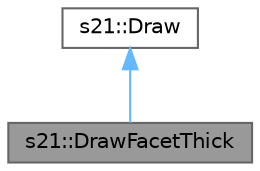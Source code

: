 digraph "s21::DrawFacetThick"
{
 // LATEX_PDF_SIZE
  bgcolor="transparent";
  edge [fontname=Helvetica,fontsize=10,labelfontname=Helvetica,labelfontsize=10];
  node [fontname=Helvetica,fontsize=10,shape=box,height=0.2,width=0.4];
  Node1 [id="Node000001",label="s21::DrawFacetThick",height=0.2,width=0.4,color="gray40", fillcolor="grey60", style="filled", fontcolor="black",tooltip="Класс, отрисовывающий ребра с измененной толщиной"];
  Node2 -> Node1 [id="edge1_Node000001_Node000002",dir="back",color="steelblue1",style="solid",tooltip=" "];
  Node2 [id="Node000002",label="s21::Draw",height=0.2,width=0.4,color="gray40", fillcolor="white", style="filled",URL="$classs21_1_1Draw.html",tooltip="Класс, отвечающий за паттерн стратегия для выбора отрисовки в методе OpenGLWidget::paintGL()"];
}
